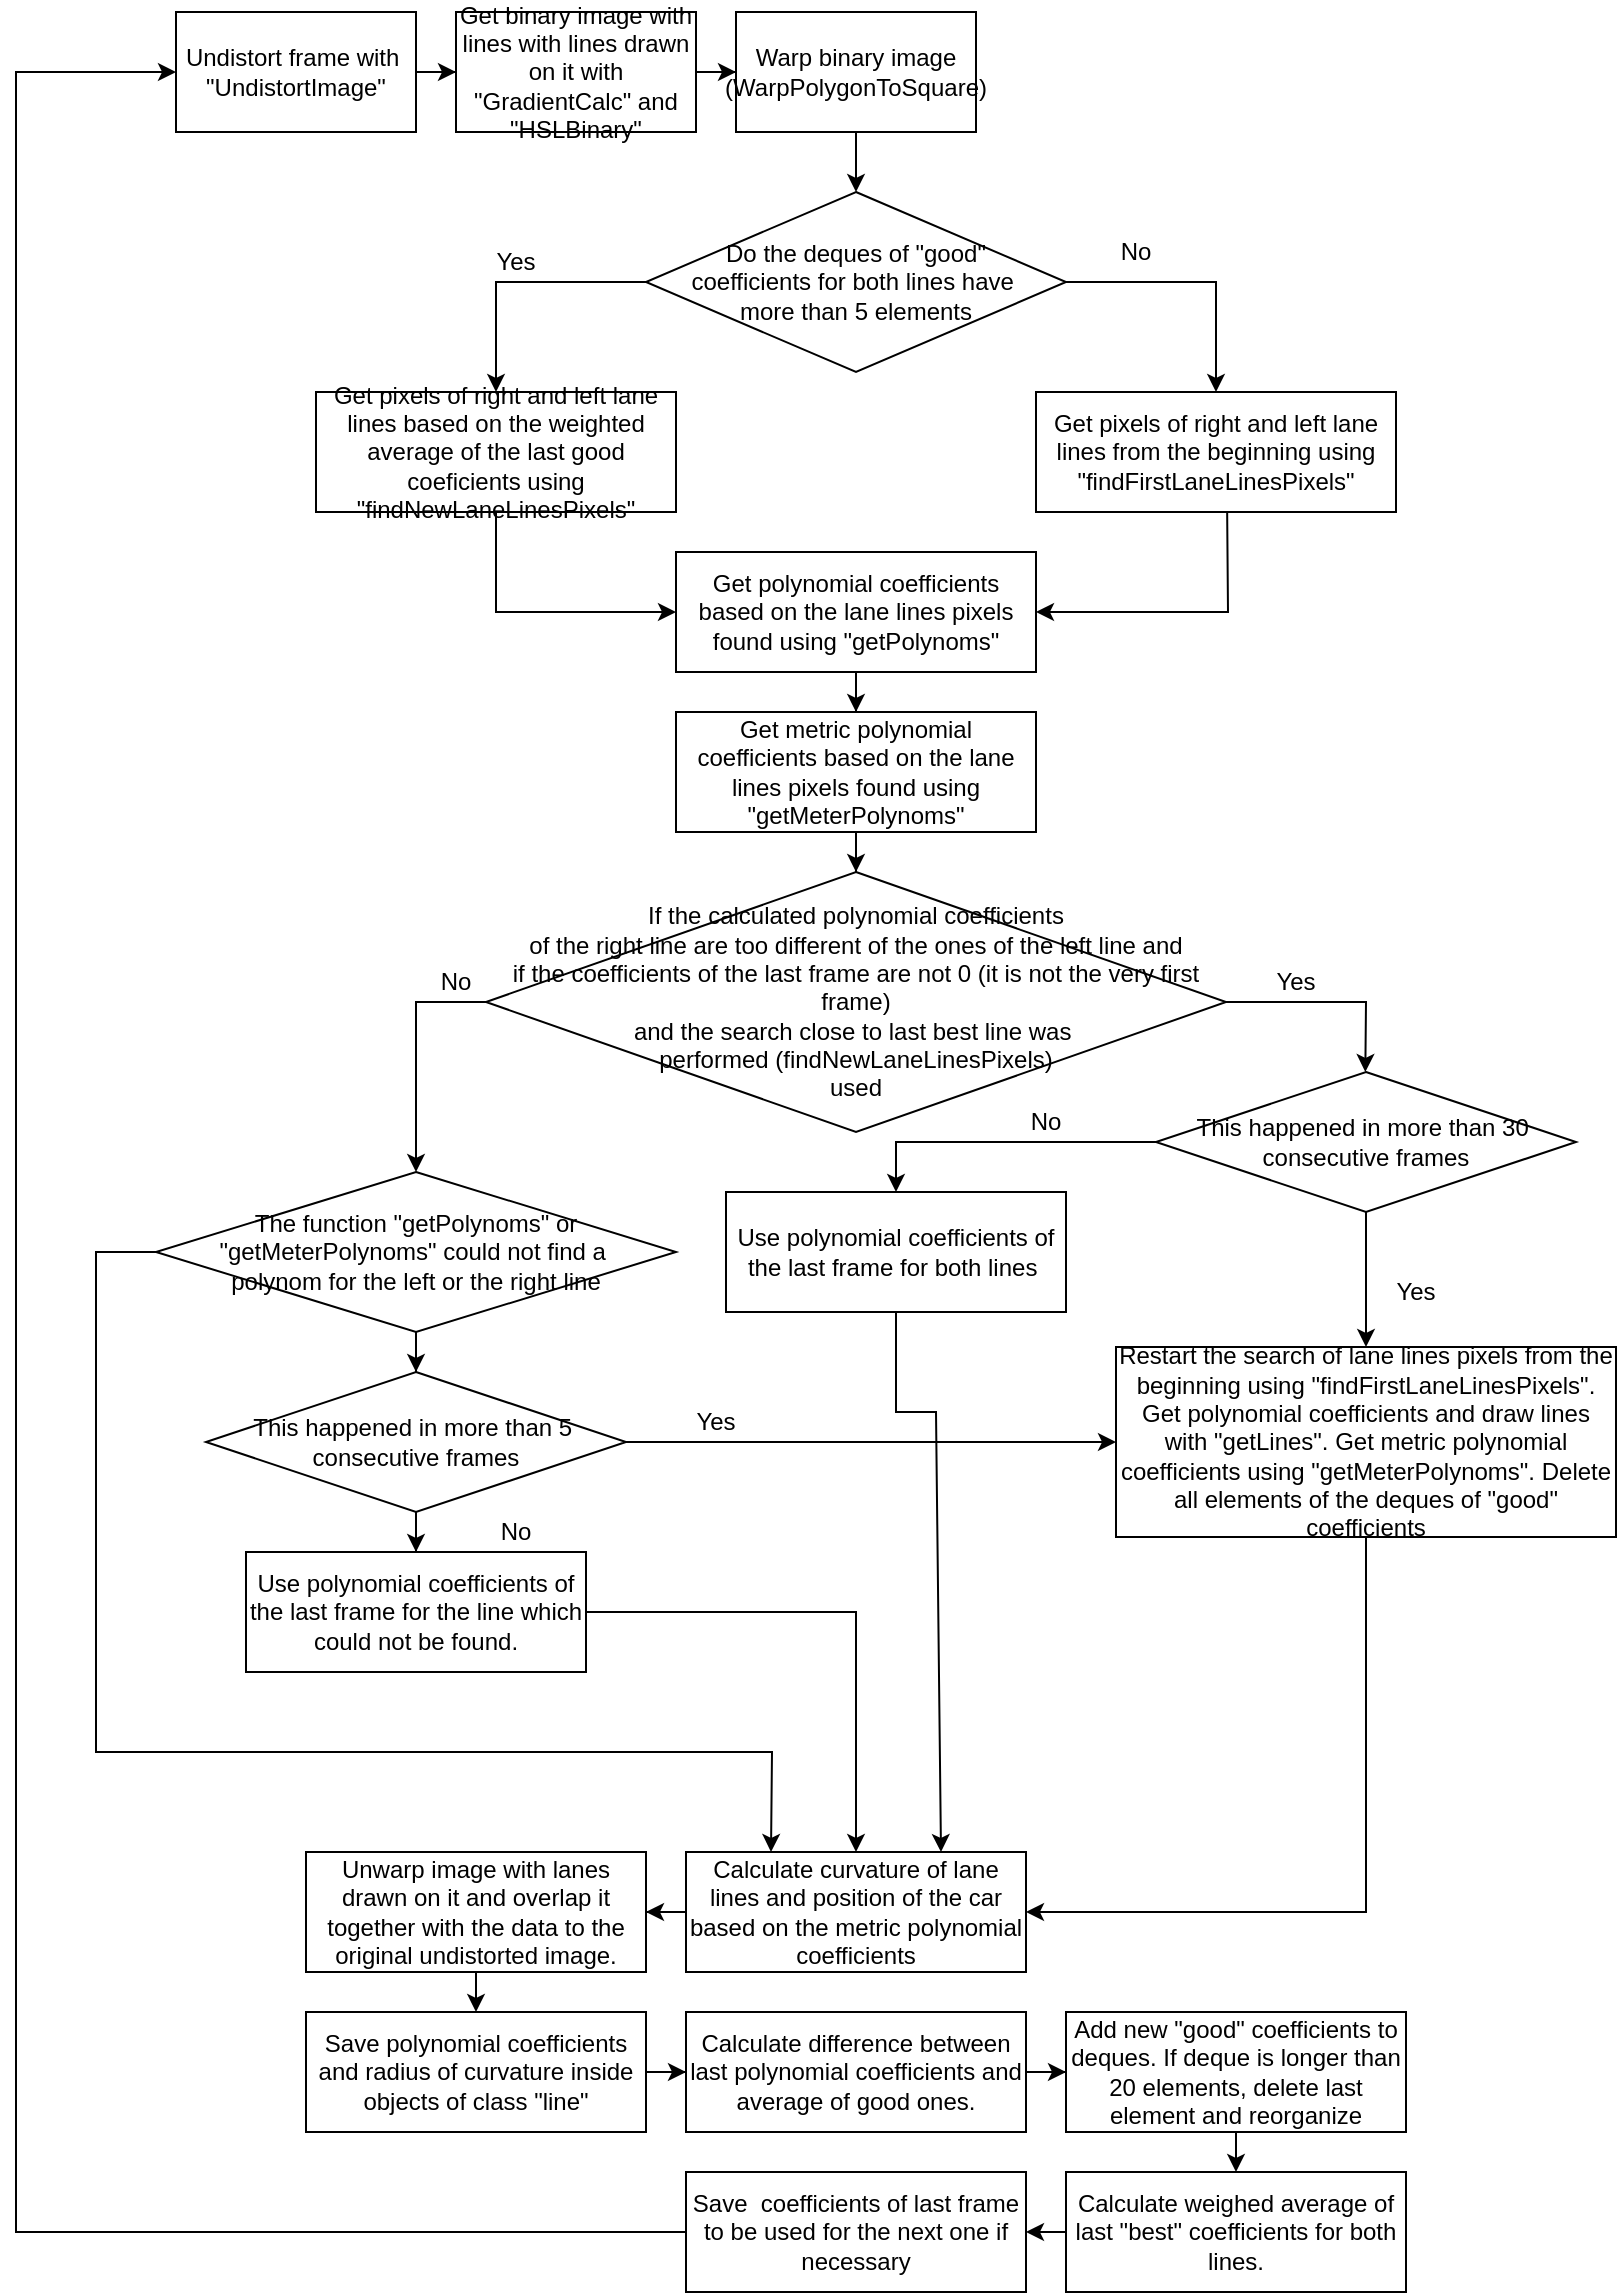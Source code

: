 <mxfile version="10.6.1" type="device"><diagram id="xAXGPom5UvAS4Eem_Glr" name="Page-1"><mxGraphModel dx="1811" dy="559" grid="1" gridSize="10" guides="1" tooltips="1" connect="1" arrows="1" fold="1" page="1" pageScale="1" pageWidth="850" pageHeight="1100" math="0" shadow="0"><root><mxCell id="0"/><mxCell id="1" parent="0"/><mxCell id="z63w9SqxWlRukJCCEyUq-77" value="" style="edgeStyle=orthogonalEdgeStyle;rounded=0;orthogonalLoop=1;jettySize=auto;html=1;strokeColor=#000000;" edge="1" parent="1" source="z63w9SqxWlRukJCCEyUq-1" target="z63w9SqxWlRukJCCEyUq-2"><mxGeometry relative="1" as="geometry"/></mxCell><mxCell id="z63w9SqxWlRukJCCEyUq-1" value="Undistort frame with&amp;nbsp;&lt;br&gt;&quot;UndistortImage&quot;&lt;br&gt;" style="rounded=0;whiteSpace=wrap;html=1;" vertex="1" parent="1"><mxGeometry x="10" y="220" width="120" height="60" as="geometry"/></mxCell><mxCell id="z63w9SqxWlRukJCCEyUq-78" value="" style="edgeStyle=orthogonalEdgeStyle;rounded=0;orthogonalLoop=1;jettySize=auto;html=1;strokeColor=#000000;" edge="1" parent="1" source="z63w9SqxWlRukJCCEyUq-2" target="z63w9SqxWlRukJCCEyUq-5"><mxGeometry relative="1" as="geometry"/></mxCell><mxCell id="z63w9SqxWlRukJCCEyUq-2" value="Get binary image with lines with lines drawn on it with &quot;GradientCalc&quot; and &quot;HSLBinary&quot;&lt;br&gt;" style="rounded=0;whiteSpace=wrap;html=1;" vertex="1" parent="1"><mxGeometry x="150" y="220" width="120" height="60" as="geometry"/></mxCell><mxCell id="z63w9SqxWlRukJCCEyUq-8" value="" style="edgeStyle=orthogonalEdgeStyle;rounded=0;orthogonalLoop=1;jettySize=auto;html=1;" edge="1" parent="1" source="z63w9SqxWlRukJCCEyUq-5" target="z63w9SqxWlRukJCCEyUq-7"><mxGeometry relative="1" as="geometry"/></mxCell><mxCell id="z63w9SqxWlRukJCCEyUq-5" value="Warp binary image (WarpPolygonToSquare)&lt;br&gt;" style="rounded=0;whiteSpace=wrap;html=1;" vertex="1" parent="1"><mxGeometry x="290" y="220" width="120" height="60" as="geometry"/></mxCell><mxCell id="z63w9SqxWlRukJCCEyUq-7" value="Do the deques of &quot;good&quot; &lt;br&gt;coefficients for both lines have&amp;nbsp;&lt;br&gt;more than 5 elements&lt;br&gt;" style="rhombus;whiteSpace=wrap;html=1;" vertex="1" parent="1"><mxGeometry x="245" y="310" width="210" height="90" as="geometry"/></mxCell><mxCell id="z63w9SqxWlRukJCCEyUq-9" value="Get pixels of right and left lane lines from the beginning using &quot;findFirstLaneLinesPixels&quot;" style="rounded=0;whiteSpace=wrap;html=1;" vertex="1" parent="1"><mxGeometry x="440" y="410" width="180" height="60" as="geometry"/></mxCell><mxCell id="z63w9SqxWlRukJCCEyUq-10" value="" style="endArrow=classic;html=1;entryX=0.5;entryY=0;entryDx=0;entryDy=0;exitX=1;exitY=0.5;exitDx=0;exitDy=0;rounded=0;" edge="1" parent="1" source="z63w9SqxWlRukJCCEyUq-7" target="z63w9SqxWlRukJCCEyUq-9"><mxGeometry width="50" height="50" relative="1" as="geometry"><mxPoint x="250" y="580" as="sourcePoint"/><mxPoint x="300" y="530" as="targetPoint"/><Array as="points"><mxPoint x="530" y="355"/></Array></mxGeometry></mxCell><mxCell id="z63w9SqxWlRukJCCEyUq-11" value="No" style="text;html=1;strokeColor=none;fillColor=none;align=center;verticalAlign=middle;whiteSpace=wrap;rounded=0;" vertex="1" parent="1"><mxGeometry x="470" y="330" width="40" height="20" as="geometry"/></mxCell><mxCell id="z63w9SqxWlRukJCCEyUq-12" value="Yes" style="text;html=1;strokeColor=none;fillColor=none;align=center;verticalAlign=middle;whiteSpace=wrap;rounded=0;" vertex="1" parent="1"><mxGeometry x="160" y="335" width="40" height="20" as="geometry"/></mxCell><mxCell id="z63w9SqxWlRukJCCEyUq-13" value="Get pixels of right and left lane lines based on the weighted average of the last good coeficients using &quot;findNewLaneLinesPixels&quot;" style="rounded=0;whiteSpace=wrap;html=1;" vertex="1" parent="1"><mxGeometry x="80" y="410" width="180" height="60" as="geometry"/></mxCell><mxCell id="z63w9SqxWlRukJCCEyUq-14" value="" style="endArrow=classic;html=1;exitX=0;exitY=0.5;exitDx=0;exitDy=0;entryX=0.5;entryY=0;entryDx=0;entryDy=0;rounded=0;" edge="1" parent="1" source="z63w9SqxWlRukJCCEyUq-7" target="z63w9SqxWlRukJCCEyUq-13"><mxGeometry width="50" height="50" relative="1" as="geometry"><mxPoint x="60" y="560" as="sourcePoint"/><mxPoint x="110" y="510" as="targetPoint"/><Array as="points"><mxPoint x="170" y="355"/></Array></mxGeometry></mxCell><mxCell id="z63w9SqxWlRukJCCEyUq-19" value="" style="edgeStyle=orthogonalEdgeStyle;rounded=0;orthogonalLoop=1;jettySize=auto;html=1;" edge="1" parent="1" source="z63w9SqxWlRukJCCEyUq-15" target="z63w9SqxWlRukJCCEyUq-18"><mxGeometry relative="1" as="geometry"/></mxCell><mxCell id="z63w9SqxWlRukJCCEyUq-15" value="Get polynomial coefficients based on the lane lines pixels found using &quot;getPolynoms&quot;" style="rounded=0;whiteSpace=wrap;html=1;" vertex="1" parent="1"><mxGeometry x="260" y="490" width="180" height="60" as="geometry"/></mxCell><mxCell id="z63w9SqxWlRukJCCEyUq-16" value="" style="endArrow=classic;html=1;entryX=0;entryY=0.5;entryDx=0;entryDy=0;exitX=0.5;exitY=1;exitDx=0;exitDy=0;rounded=0;" edge="1" parent="1" source="z63w9SqxWlRukJCCEyUq-13" target="z63w9SqxWlRukJCCEyUq-15"><mxGeometry width="50" height="50" relative="1" as="geometry"><mxPoint x="80" y="630" as="sourcePoint"/><mxPoint x="130" y="580" as="targetPoint"/><Array as="points"><mxPoint x="170" y="520"/></Array></mxGeometry></mxCell><mxCell id="z63w9SqxWlRukJCCEyUq-17" value="" style="endArrow=classic;html=1;entryX=1;entryY=0.5;entryDx=0;entryDy=0;exitX=0.531;exitY=1;exitDx=0;exitDy=0;exitPerimeter=0;rounded=0;" edge="1" parent="1" source="z63w9SqxWlRukJCCEyUq-9" target="z63w9SqxWlRukJCCEyUq-15"><mxGeometry width="50" height="50" relative="1" as="geometry"><mxPoint x="80" y="620" as="sourcePoint"/><mxPoint x="130" y="570" as="targetPoint"/><Array as="points"><mxPoint x="536" y="520"/></Array></mxGeometry></mxCell><mxCell id="z63w9SqxWlRukJCCEyUq-25" value="" style="edgeStyle=orthogonalEdgeStyle;rounded=0;orthogonalLoop=1;jettySize=auto;html=1;strokeColor=#000000;" edge="1" parent="1" source="z63w9SqxWlRukJCCEyUq-18" target="z63w9SqxWlRukJCCEyUq-20"><mxGeometry relative="1" as="geometry"/></mxCell><mxCell id="z63w9SqxWlRukJCCEyUq-18" value="Get metric polynomial coefficients based on the lane lines pixels found using &quot;getMeterPolynoms&quot;" style="rounded=0;whiteSpace=wrap;html=1;" vertex="1" parent="1"><mxGeometry x="260" y="570" width="180" height="60" as="geometry"/></mxCell><mxCell id="z63w9SqxWlRukJCCEyUq-20" value="If the calculated polynomial coefficients &lt;br&gt;of the right line are too different of the ones of the left line and &lt;br&gt;if the coefficients of the last frame are not 0 (it is not the very first frame) &lt;br&gt;and&amp;nbsp;the search close to last best line was&amp;nbsp;&lt;br&gt;performed (findNewLaneLinesPixels)&lt;br&gt;used&lt;br&gt;" style="rhombus;whiteSpace=wrap;html=1;" vertex="1" parent="1"><mxGeometry x="165" y="650" width="370" height="130" as="geometry"/></mxCell><mxCell id="z63w9SqxWlRukJCCEyUq-41" value="" style="edgeStyle=orthogonalEdgeStyle;rounded=0;orthogonalLoop=1;jettySize=auto;html=1;strokeColor=#000000;" edge="1" parent="1" source="z63w9SqxWlRukJCCEyUq-22" target="z63w9SqxWlRukJCCEyUq-40"><mxGeometry relative="1" as="geometry"/></mxCell><mxCell id="z63w9SqxWlRukJCCEyUq-22" value="This happened in more than 30&amp;nbsp;&lt;br&gt;consecutive frames&lt;br&gt;" style="rhombus;whiteSpace=wrap;html=1;" vertex="1" parent="1"><mxGeometry x="500" y="750" width="210" height="70" as="geometry"/></mxCell><mxCell id="z63w9SqxWlRukJCCEyUq-23" value="" style="endArrow=classic;html=1;entryX=0.5;entryY=0;entryDx=0;entryDy=0;exitX=1;exitY=0.5;exitDx=0;exitDy=0;strokeColor=#000000;rounded=0;" edge="1" parent="1" source="z63w9SqxWlRukJCCEyUq-20"><mxGeometry width="50" height="50" relative="1" as="geometry"><mxPoint x="80" y="890" as="sourcePoint"/><mxPoint x="604.667" y="750" as="targetPoint"/><Array as="points"><mxPoint x="605" y="715"/></Array></mxGeometry></mxCell><mxCell id="z63w9SqxWlRukJCCEyUq-28" value="Yes" style="text;html=1;strokeColor=none;fillColor=none;align=center;verticalAlign=middle;whiteSpace=wrap;rounded=0;" vertex="1" parent="1"><mxGeometry x="550" y="695" width="40" height="20" as="geometry"/></mxCell><mxCell id="z63w9SqxWlRukJCCEyUq-29" value="Use polynomial coefficients of the last frame for both lines&amp;nbsp;" style="rounded=0;whiteSpace=wrap;html=1;" vertex="1" parent="1"><mxGeometry x="285" y="810" width="170" height="60" as="geometry"/></mxCell><mxCell id="z63w9SqxWlRukJCCEyUq-30" value="" style="endArrow=classic;html=1;strokeColor=#000000;entryX=0.5;entryY=0;entryDx=0;entryDy=0;exitX=0;exitY=0.5;exitDx=0;exitDy=0;rounded=0;" edge="1" parent="1" source="z63w9SqxWlRukJCCEyUq-22" target="z63w9SqxWlRukJCCEyUq-29"><mxGeometry width="50" height="50" relative="1" as="geometry"><mxPoint x="80" y="940" as="sourcePoint"/><mxPoint x="130" y="890" as="targetPoint"/><Array as="points"><mxPoint x="370" y="785"/></Array></mxGeometry></mxCell><mxCell id="z63w9SqxWlRukJCCEyUq-31" value="No" style="text;html=1;strokeColor=none;fillColor=none;align=center;verticalAlign=middle;whiteSpace=wrap;rounded=0;" vertex="1" parent="1"><mxGeometry x="424.5" y="765" width="40" height="20" as="geometry"/></mxCell><mxCell id="z63w9SqxWlRukJCCEyUq-36" value="" style="edgeStyle=orthogonalEdgeStyle;rounded=0;orthogonalLoop=1;jettySize=auto;html=1;strokeColor=#000000;" edge="1" parent="1" source="z63w9SqxWlRukJCCEyUq-32" target="z63w9SqxWlRukJCCEyUq-35"><mxGeometry relative="1" as="geometry"/></mxCell><mxCell id="z63w9SqxWlRukJCCEyUq-32" value="The function &quot;getPolynoms&quot; or &lt;br&gt;&quot;getMeterPolynoms&quot; could not find a&amp;nbsp;&lt;br&gt;polynom for the left or the right line&lt;br&gt;" style="rhombus;whiteSpace=wrap;html=1;" vertex="1" parent="1"><mxGeometry y="800" width="260" height="80" as="geometry"/></mxCell><mxCell id="z63w9SqxWlRukJCCEyUq-33" value="" style="endArrow=classic;html=1;strokeColor=#000000;exitX=0;exitY=0.5;exitDx=0;exitDy=0;entryX=0.5;entryY=0;entryDx=0;entryDy=0;rounded=0;" edge="1" parent="1" source="z63w9SqxWlRukJCCEyUq-20" target="z63w9SqxWlRukJCCEyUq-32"><mxGeometry width="50" height="50" relative="1" as="geometry"><mxPoint x="80" y="950" as="sourcePoint"/><mxPoint x="130" y="900" as="targetPoint"/><Array as="points"><mxPoint x="130" y="715"/></Array></mxGeometry></mxCell><mxCell id="z63w9SqxWlRukJCCEyUq-38" value="" style="edgeStyle=orthogonalEdgeStyle;rounded=0;orthogonalLoop=1;jettySize=auto;html=1;strokeColor=#000000;" edge="1" parent="1" source="z63w9SqxWlRukJCCEyUq-35" target="z63w9SqxWlRukJCCEyUq-37"><mxGeometry relative="1" as="geometry"/></mxCell><mxCell id="z63w9SqxWlRukJCCEyUq-35" value="This happened in more than 5&amp;nbsp;&lt;br&gt;consecutive frames&lt;br&gt;" style="rhombus;whiteSpace=wrap;html=1;" vertex="1" parent="1"><mxGeometry x="25" y="900" width="210" height="70" as="geometry"/></mxCell><mxCell id="z63w9SqxWlRukJCCEyUq-37" value="Use polynomial coefficients of the last frame for the line which could not be found." style="rounded=0;whiteSpace=wrap;html=1;" vertex="1" parent="1"><mxGeometry x="45" y="990" width="170" height="60" as="geometry"/></mxCell><mxCell id="z63w9SqxWlRukJCCEyUq-39" value="No" style="text;html=1;strokeColor=none;fillColor=none;align=center;verticalAlign=middle;whiteSpace=wrap;rounded=0;" vertex="1" parent="1"><mxGeometry x="160" y="970" width="40" height="20" as="geometry"/></mxCell><mxCell id="z63w9SqxWlRukJCCEyUq-40" value="Restart the search of lane lines pixels from the beginning using &quot;findFirstLaneLinesPixels&quot;. Get polynomial coefficients and draw lines with &quot;getLines&quot;. Get metric polynomial coefficients using &quot;getMeterPolynoms&quot;. Delete all elements of the deques of &quot;good&quot; coefficients&lt;br&gt;" style="rounded=0;whiteSpace=wrap;html=1;" vertex="1" parent="1"><mxGeometry x="480" y="887.5" width="250" height="95" as="geometry"/></mxCell><mxCell id="z63w9SqxWlRukJCCEyUq-42" value="Yes" style="text;html=1;strokeColor=none;fillColor=none;align=center;verticalAlign=middle;whiteSpace=wrap;rounded=0;" vertex="1" parent="1"><mxGeometry x="610" y="850" width="40" height="20" as="geometry"/></mxCell><mxCell id="z63w9SqxWlRukJCCEyUq-46" value="" style="endArrow=classic;html=1;strokeColor=#000000;entryX=0;entryY=0.5;entryDx=0;entryDy=0;exitX=1;exitY=0.5;exitDx=0;exitDy=0;" edge="1" parent="1" source="z63w9SqxWlRukJCCEyUq-35" target="z63w9SqxWlRukJCCEyUq-40"><mxGeometry width="50" height="50" relative="1" as="geometry"><mxPoint x="10" y="1120" as="sourcePoint"/><mxPoint x="60" y="1070" as="targetPoint"/><Array as="points"/></mxGeometry></mxCell><mxCell id="z63w9SqxWlRukJCCEyUq-47" value="Yes" style="text;html=1;strokeColor=none;fillColor=none;align=center;verticalAlign=middle;whiteSpace=wrap;rounded=0;" vertex="1" parent="1"><mxGeometry x="260" y="915" width="40" height="20" as="geometry"/></mxCell><mxCell id="z63w9SqxWlRukJCCEyUq-48" value="No" style="text;html=1;strokeColor=none;fillColor=none;align=center;verticalAlign=middle;whiteSpace=wrap;rounded=0;" vertex="1" parent="1"><mxGeometry x="130" y="695" width="40" height="20" as="geometry"/></mxCell><mxCell id="z63w9SqxWlRukJCCEyUq-49" value="" style="endArrow=classic;html=1;strokeColor=#000000;exitX=0;exitY=0.5;exitDx=0;exitDy=0;entryX=0.25;entryY=0;entryDx=0;entryDy=0;rounded=0;" edge="1" parent="1" source="z63w9SqxWlRukJCCEyUq-32" target="z63w9SqxWlRukJCCEyUq-51"><mxGeometry width="50" height="50" relative="1" as="geometry"><mxPoint x="10" y="1120" as="sourcePoint"/><mxPoint x="264.862" y="1089.966" as="targetPoint"/><Array as="points"><mxPoint x="-30" y="840"/><mxPoint x="-30" y="1090"/><mxPoint x="308" y="1090"/></Array></mxGeometry></mxCell><mxCell id="z63w9SqxWlRukJCCEyUq-63" value="" style="edgeStyle=orthogonalEdgeStyle;rounded=0;orthogonalLoop=1;jettySize=auto;html=1;strokeColor=#000000;" edge="1" parent="1" source="z63w9SqxWlRukJCCEyUq-51" target="z63w9SqxWlRukJCCEyUq-56"><mxGeometry relative="1" as="geometry"/></mxCell><mxCell id="z63w9SqxWlRukJCCEyUq-51" value="Calculate curvature of lane lines and position of the car based on the metric polynomial coefficients&lt;br&gt;" style="rounded=0;whiteSpace=wrap;html=1;" vertex="1" parent="1"><mxGeometry x="265" y="1140" width="170" height="60" as="geometry"/></mxCell><mxCell id="z63w9SqxWlRukJCCEyUq-53" value="" style="endArrow=classic;html=1;strokeColor=#000000;entryX=1;entryY=0.5;entryDx=0;entryDy=0;exitX=0.5;exitY=1;exitDx=0;exitDy=0;rounded=0;" edge="1" parent="1" source="z63w9SqxWlRukJCCEyUq-40" target="z63w9SqxWlRukJCCEyUq-51"><mxGeometry width="50" height="50" relative="1" as="geometry"><mxPoint x="-40" y="1310" as="sourcePoint"/><mxPoint x="10" y="1260" as="targetPoint"/><Array as="points"><mxPoint x="605" y="1170"/></Array></mxGeometry></mxCell><mxCell id="z63w9SqxWlRukJCCEyUq-68" value="" style="edgeStyle=orthogonalEdgeStyle;rounded=0;orthogonalLoop=1;jettySize=auto;html=1;strokeColor=#000000;" edge="1" parent="1" source="z63w9SqxWlRukJCCEyUq-54" target="z63w9SqxWlRukJCCEyUq-67"><mxGeometry relative="1" as="geometry"/></mxCell><mxCell id="z63w9SqxWlRukJCCEyUq-54" value="Save polynomial coefficients and radius of curvature inside objects of class &quot;line&quot;&lt;br&gt;" style="rounded=0;whiteSpace=wrap;html=1;" vertex="1" parent="1"><mxGeometry x="75" y="1220" width="170" height="60" as="geometry"/></mxCell><mxCell id="z63w9SqxWlRukJCCEyUq-56" value="Unwarp image with lanes drawn on it and overlap it together with the data to the original undistorted image." style="rounded=0;whiteSpace=wrap;html=1;" vertex="1" parent="1"><mxGeometry x="75" y="1140" width="170" height="60" as="geometry"/></mxCell><mxCell id="z63w9SqxWlRukJCCEyUq-66" value="" style="endArrow=classic;html=1;strokeColor=#000000;entryX=0.5;entryY=0;entryDx=0;entryDy=0;exitX=0.5;exitY=1;exitDx=0;exitDy=0;" edge="1" parent="1" source="z63w9SqxWlRukJCCEyUq-56" target="z63w9SqxWlRukJCCEyUq-54"><mxGeometry width="50" height="50" relative="1" as="geometry"><mxPoint x="-40" y="1350" as="sourcePoint"/><mxPoint x="10" y="1300" as="targetPoint"/></mxGeometry></mxCell><mxCell id="z63w9SqxWlRukJCCEyUq-70" value="" style="edgeStyle=orthogonalEdgeStyle;rounded=0;orthogonalLoop=1;jettySize=auto;html=1;strokeColor=#000000;" edge="1" parent="1" source="z63w9SqxWlRukJCCEyUq-67" target="z63w9SqxWlRukJCCEyUq-69"><mxGeometry relative="1" as="geometry"/></mxCell><mxCell id="z63w9SqxWlRukJCCEyUq-67" value="Calculate difference between last polynomial coefficients and average of good ones.&lt;br&gt;" style="rounded=0;whiteSpace=wrap;html=1;" vertex="1" parent="1"><mxGeometry x="265" y="1220" width="170" height="60" as="geometry"/></mxCell><mxCell id="z63w9SqxWlRukJCCEyUq-69" value="Add new &quot;good&quot; coefficients to deques. If deque is longer than 20 elements, delete last element and reorganize&lt;br&gt;" style="rounded=0;whiteSpace=wrap;html=1;" vertex="1" parent="1"><mxGeometry x="455" y="1220" width="170" height="60" as="geometry"/></mxCell><mxCell id="z63w9SqxWlRukJCCEyUq-71" value="Save&amp;nbsp; coefficients of last frame to be used for the next one if necessary&lt;br&gt;" style="rounded=0;whiteSpace=wrap;html=1;" vertex="1" parent="1"><mxGeometry x="265" y="1300" width="170" height="60" as="geometry"/></mxCell><mxCell id="z63w9SqxWlRukJCCEyUq-72" value="Calculate weighed average of last &quot;best&quot; coefficients for both lines.&lt;br&gt;" style="rounded=0;whiteSpace=wrap;html=1;" vertex="1" parent="1"><mxGeometry x="455" y="1300" width="170" height="60" as="geometry"/></mxCell><mxCell id="z63w9SqxWlRukJCCEyUq-75" value="" style="endArrow=classic;html=1;strokeColor=#000000;entryX=0.5;entryY=0;entryDx=0;entryDy=0;" edge="1" parent="1" source="z63w9SqxWlRukJCCEyUq-69" target="z63w9SqxWlRukJCCEyUq-72"><mxGeometry width="50" height="50" relative="1" as="geometry"><mxPoint x="-40" y="1430" as="sourcePoint"/><mxPoint x="10" y="1380" as="targetPoint"/></mxGeometry></mxCell><mxCell id="z63w9SqxWlRukJCCEyUq-76" value="" style="endArrow=classic;html=1;strokeColor=#000000;exitX=0;exitY=0.5;exitDx=0;exitDy=0;entryX=1;entryY=0.5;entryDx=0;entryDy=0;" edge="1" parent="1" source="z63w9SqxWlRukJCCEyUq-72" target="z63w9SqxWlRukJCCEyUq-71"><mxGeometry width="50" height="50" relative="1" as="geometry"><mxPoint x="-40" y="1430" as="sourcePoint"/><mxPoint x="10" y="1380" as="targetPoint"/></mxGeometry></mxCell><mxCell id="z63w9SqxWlRukJCCEyUq-79" value="" style="endArrow=classic;html=1;strokeColor=#000000;exitX=0;exitY=0.5;exitDx=0;exitDy=0;entryX=0;entryY=0.5;entryDx=0;entryDy=0;rounded=0;" edge="1" parent="1" source="z63w9SqxWlRukJCCEyUq-71" target="z63w9SqxWlRukJCCEyUq-1"><mxGeometry width="50" height="50" relative="1" as="geometry"><mxPoint x="260" y="1330" as="sourcePoint"/><mxPoint x="10" y="1380" as="targetPoint"/><Array as="points"><mxPoint x="-70" y="1330"/><mxPoint x="-70" y="250"/></Array></mxGeometry></mxCell><mxCell id="z63w9SqxWlRukJCCEyUq-80" value="" style="endArrow=classic;html=1;strokeColor=#000000;entryX=0.5;entryY=0;entryDx=0;entryDy=0;exitX=1;exitY=0.5;exitDx=0;exitDy=0;rounded=0;" edge="1" parent="1" source="z63w9SqxWlRukJCCEyUq-37" target="z63w9SqxWlRukJCCEyUq-51"><mxGeometry width="50" height="50" relative="1" as="geometry"><mxPoint x="-80" y="1430" as="sourcePoint"/><mxPoint x="-30" y="1380" as="targetPoint"/><Array as="points"><mxPoint x="350" y="1020"/></Array></mxGeometry></mxCell><mxCell id="z63w9SqxWlRukJCCEyUq-83" value="" style="endArrow=classic;html=1;strokeColor=#000000;entryX=0.75;entryY=0;entryDx=0;entryDy=0;exitX=0.5;exitY=1;exitDx=0;exitDy=0;rounded=0;" edge="1" parent="1" source="z63w9SqxWlRukJCCEyUq-29" target="z63w9SqxWlRukJCCEyUq-51"><mxGeometry width="50" height="50" relative="1" as="geometry"><mxPoint x="-80" y="1430" as="sourcePoint"/><mxPoint x="-30" y="1380" as="targetPoint"/><Array as="points"><mxPoint x="370" y="920"/><mxPoint x="390" y="920"/></Array></mxGeometry></mxCell></root></mxGraphModel></diagram></mxfile>